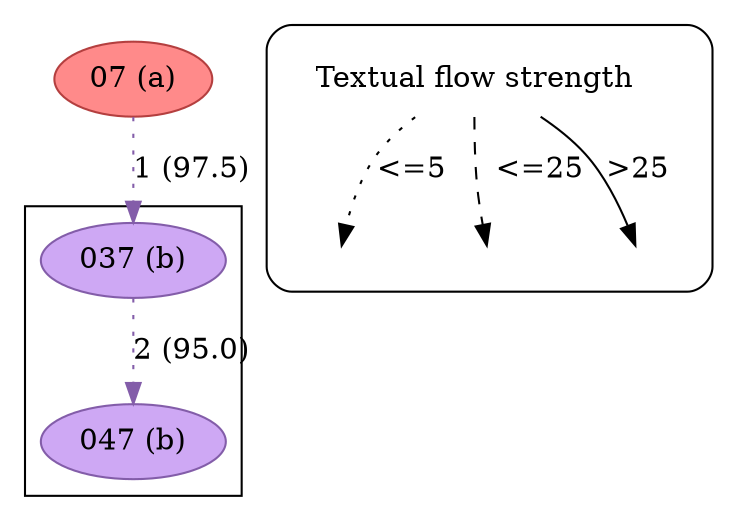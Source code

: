 strict digraph  {
	node [label="\N"];
	subgraph cluster_reading {
		037		 [color="#835da9",
			fillcolor="#CEA8F4",
			label="037 (b)",
			style=filled];
		047		 [color="#835da9",
			fillcolor="#CEA8F4",
			label="047 (b)",
			style=filled];
		037 -> 047		 [color="#835da9",
			label="2 (95.0)",
			style=dotted];
	}
	subgraph cluster_legend {
		graph [style=rounded];
		leg_s		 [label="Textual flow strength",
			shape=plaintext];
		leg_e1		 [fixedsize=True,
			height=0.2,
			label="",
			style=invis];
		leg_s -> leg_e1		 [label="<=5  ",
			style=dotted];
		leg_e2		 [fixedsize=True,
			height=0.2,
			label="",
			style=invis];
		leg_s -> leg_e2		 [label="  <=25",
			style=dashed];
		leg_e3		 [fixedsize=True,
			height=0.2,
			label="",
			style=invis];
		leg_s -> leg_e3		 [label=">25",
			style=solid];
	}
	07	 [color="#b43f3f",
		fillcolor="#FF8A8A",
		label="07 (a)",
		style=filled];
	07 -> 037	 [color="#835da9",
		label="1 (97.5)",
		style=dotted];
}
